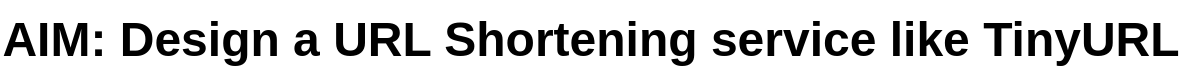<mxfile version="21.2.9" type="github">
  <diagram name="Page-1" id="gB24IeF-U_Kl7xra8Jkw">
    <mxGraphModel dx="1114" dy="610" grid="1" gridSize="10" guides="1" tooltips="1" connect="1" arrows="1" fold="1" page="1" pageScale="1" pageWidth="850" pageHeight="1100" math="0" shadow="0">
      <root>
        <mxCell id="0" />
        <mxCell id="1" parent="0" />
        <mxCell id="uQtkFiGzV1LvlnRmvnN_-2" value="AIM: Design a URL Shortening service like TinyURL" style="text;strokeColor=none;fillColor=none;html=1;fontSize=24;fontStyle=1;verticalAlign=middle;align=center;" vertex="1" parent="1">
          <mxGeometry x="375" y="30" width="100" height="40" as="geometry" />
        </mxCell>
      </root>
    </mxGraphModel>
  </diagram>
</mxfile>
